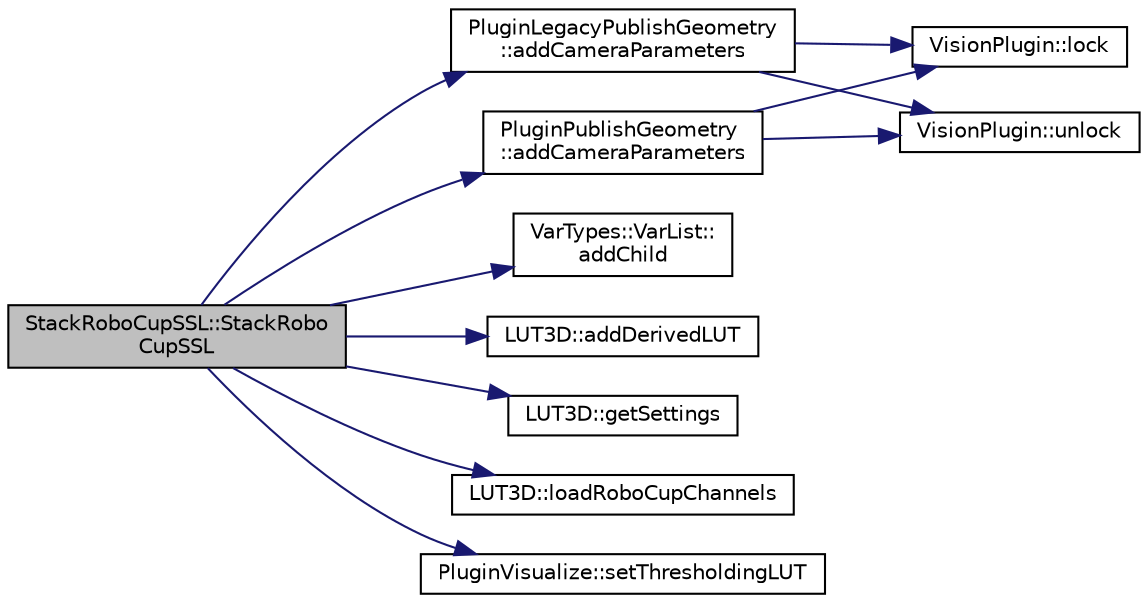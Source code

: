 digraph "StackRoboCupSSL::StackRoboCupSSL"
{
 // INTERACTIVE_SVG=YES
  edge [fontname="Helvetica",fontsize="10",labelfontname="Helvetica",labelfontsize="10"];
  node [fontname="Helvetica",fontsize="10",shape=record];
  rankdir="LR";
  Node1 [label="StackRoboCupSSL::StackRobo\lCupSSL",height=0.2,width=0.4,color="black", fillcolor="grey75", style="filled", fontcolor="black"];
  Node1 -> Node2 [color="midnightblue",fontsize="10",style="solid",fontname="Helvetica"];
  Node2 [label="PluginPublishGeometry\l::addCameraParameters",height=0.2,width=0.4,color="black", fillcolor="white", style="filled",URL="$d5/db6/class_plugin_publish_geometry.html#a7f3aa81c568adbf9db7136894d56deac"];
  Node2 -> Node3 [color="midnightblue",fontsize="10",style="solid",fontname="Helvetica"];
  Node3 [label="VisionPlugin::lock",height=0.2,width=0.4,color="black", fillcolor="white", style="filled",URL="$d8/d1e/class_vision_plugin.html#aa2c1e8154280af786e0a683fc2dacd48"];
  Node2 -> Node4 [color="midnightblue",fontsize="10",style="solid",fontname="Helvetica"];
  Node4 [label="VisionPlugin::unlock",height=0.2,width=0.4,color="black", fillcolor="white", style="filled",URL="$d8/d1e/class_vision_plugin.html#aad346bc1f6d4ea4930df2f07b9eed6d8"];
  Node1 -> Node5 [color="midnightblue",fontsize="10",style="solid",fontname="Helvetica"];
  Node5 [label="PluginLegacyPublishGeometry\l::addCameraParameters",height=0.2,width=0.4,color="black", fillcolor="white", style="filled",URL="$da/da8/class_plugin_legacy_publish_geometry.html#aa69fd5cb8edcc6a04b8645d7c53e029e"];
  Node5 -> Node3 [color="midnightblue",fontsize="10",style="solid",fontname="Helvetica"];
  Node5 -> Node4 [color="midnightblue",fontsize="10",style="solid",fontname="Helvetica"];
  Node1 -> Node6 [color="midnightblue",fontsize="10",style="solid",fontname="Helvetica"];
  Node6 [label="VarTypes::VarList::\laddChild",height=0.2,width=0.4,color="black", fillcolor="white", style="filled",URL="$d1/d74/class_var_types_1_1_var_list.html#a1c6779a59721a6f67634f28e77d639b1",tooltip="adds a VarType item to the end of the list. "];
  Node1 -> Node7 [color="midnightblue",fontsize="10",style="solid",fontname="Helvetica"];
  Node7 [label="LUT3D::addDerivedLUT",height=0.2,width=0.4,color="black", fillcolor="white", style="filled",URL="$d7/d15/class_l_u_t3_d.html#a6503725b43973252f8d52f8565b10301"];
  Node1 -> Node8 [color="midnightblue",fontsize="10",style="solid",fontname="Helvetica"];
  Node8 [label="LUT3D::getSettings",height=0.2,width=0.4,color="black", fillcolor="white", style="filled",URL="$d7/d15/class_l_u_t3_d.html#a5d456f7e194125ac2f662e068f62887c"];
  Node1 -> Node9 [color="midnightblue",fontsize="10",style="solid",fontname="Helvetica"];
  Node9 [label="LUT3D::loadRoboCupChannels",height=0.2,width=0.4,color="black", fillcolor="white", style="filled",URL="$d7/d15/class_l_u_t3_d.html#a57b55708ede19ad11cedd04338897df9"];
  Node1 -> Node10 [color="midnightblue",fontsize="10",style="solid",fontname="Helvetica"];
  Node10 [label="PluginVisualize::setThresholdingLUT",height=0.2,width=0.4,color="black", fillcolor="white", style="filled",URL="$db/d09/class_plugin_visualize.html#a9d1769a237a8a72de3b1276b047259da"];
}
